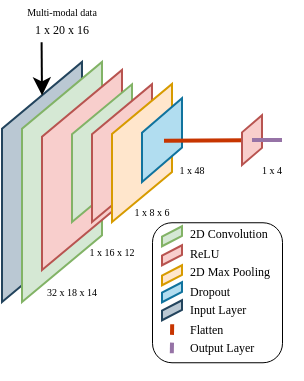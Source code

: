 <mxfile version="22.1.5" type="github">
  <diagram name="Page-1" id="f-5v2sI5h4t3cFkbrv8b">
    <mxGraphModel dx="330" dy="170" grid="1" gridSize="10" guides="1" tooltips="1" connect="1" arrows="1" fold="1" page="1" pageScale="1" pageWidth="850" pageHeight="1100" math="0" shadow="0">
      <root>
        <mxCell id="0" />
        <mxCell id="1" parent="0" />
        <mxCell id="Wa3p7uX86l7QjgIijev7-98" value="" style="rounded=1;whiteSpace=wrap;html=1;strokeWidth=0.5;" parent="1" vertex="1">
          <mxGeometry x="235" y="120.13" width="65" height="70" as="geometry" />
        </mxCell>
        <mxCell id="Wa3p7uX86l7QjgIijev7-48" value="" style="verticalLabelPosition=bottom;verticalAlign=top;html=1;shape=mxgraph.infographic.parallelogram;dx=16.69;fillColor=#bac8d3;strokeColor=#23445d;flipH=0;flipV=1;direction=south;" parent="1" vertex="1">
          <mxGeometry x="160" y="40" width="40" height="120" as="geometry" />
        </mxCell>
        <mxCell id="Wa3p7uX86l7QjgIijev7-49" value="" style="verticalLabelPosition=bottom;verticalAlign=top;html=1;shape=mxgraph.infographic.parallelogram;dx=16.69;fillColor=#d5e8d4;strokeColor=#82b366;flipH=0;flipV=1;direction=south;" parent="1" vertex="1">
          <mxGeometry x="170" y="40" width="40" height="120" as="geometry" />
        </mxCell>
        <mxCell id="Wa3p7uX86l7QjgIijev7-71" value="&lt;p style=&quot;font-size: 6px; line-height: 60%;&quot;&gt;&lt;span data-darkreader-inline-color=&quot;&quot; data-darkreader-inline-bgcolor=&quot;&quot; style=&quot;font-family: DQD_PXNZRMz7GEKOn7Fx; background-color: initial; color: rgb(0, 0, 0); font-weight: normal; --darkreader-inline-bgcolor: initial; --darkreader-inline-color: #bab8b6; font-size: 6px;&quot;&gt;&lt;font style=&quot;font-size: 6px;&quot;&gt;2D Convolution&lt;/font&gt;&lt;/span&gt;&lt;/p&gt;&lt;p style=&quot;font-size: 6px; line-height: 60%;&quot;&gt;&lt;font face=&quot;DQD_PXNZRMz7GEKOn7Fx&quot; style=&quot;font-size: 6px;&quot;&gt;ReLU&lt;/font&gt;&lt;/p&gt;&lt;p style=&quot;font-size: 6px; line-height: 60%;&quot;&gt;&lt;span data-darkreader-inline-color=&quot;&quot; data-darkreader-inline-bgcolor=&quot;&quot; style=&quot;font-family: DQD_PXNZRMz7GEKOn7Fx; background-color: initial; color: rgb(0, 0, 0); font-weight: normal; --darkreader-inline-bgcolor: initial; --darkreader-inline-color: #bab8b6; font-size: 6px;&quot;&gt;&lt;font style=&quot;font-size: 6px;&quot;&gt;2D Max Pooling&amp;nbsp;&lt;/font&gt;&lt;/span&gt;&lt;/p&gt;&lt;p style=&quot;font-size: 6px; line-height: 60%;&quot;&gt;&lt;span data-darkreader-inline-color=&quot;&quot; data-darkreader-inline-bgcolor=&quot;&quot; style=&quot;font-family: DQD_PXNZRMz7GEKOn7Fx; background-color: initial; color: rgb(0, 0, 0); font-weight: normal; --darkreader-inline-bgcolor: initial; --darkreader-inline-color: #bab8b6; font-size: 6px;&quot;&gt;&lt;font style=&quot;font-size: 6px;&quot;&gt;Dropout&lt;/font&gt;&lt;/span&gt;&lt;/p&gt;&lt;p style=&quot;font-size: 6px; line-height: 60%;&quot;&gt;&lt;span data-darkreader-inline-color=&quot;&quot; data-darkreader-inline-bgcolor=&quot;&quot; style=&quot;background-color: initial; color: rgb(0, 0, 0); font-family: DQD_PXNZRMz7GEKOn7Fx; --darkreader-inline-bgcolor: initial; --darkreader-inline-color: #bab8b6;&quot;&gt;Input Layer&lt;/span&gt;&lt;/p&gt;&lt;p style=&quot;font-size: 6px; line-height: 60%;&quot;&gt;&lt;span data-darkreader-inline-color=&quot;&quot; data-darkreader-inline-bgcolor=&quot;&quot; style=&quot;background-color: initial; color: rgb(0, 0, 0); font-family: DQD_PXNZRMz7GEKOn7Fx; --darkreader-inline-bgcolor: initial; --darkreader-inline-color: #bab8b6;&quot;&gt;Flatten&lt;/span&gt;&lt;/p&gt;&lt;p style=&quot;font-size: 6px; line-height: 60%;&quot;&gt;&lt;span data-darkreader-inline-color=&quot;&quot; data-darkreader-inline-bgcolor=&quot;&quot; style=&quot;font-family: DQD_PXNZRMz7GEKOn7Fx; background-color: initial; color: rgb(0, 0, 0); --darkreader-inline-bgcolor: initial; --darkreader-inline-color: #bab8b6;&quot;&gt;Output Layer&lt;/span&gt;&lt;/p&gt;" style="text;html=1;strokeColor=none;fillColor=none;spacing=0;spacingTop=0;whiteSpace=wrap;overflow=hidden;rounded=0;verticalAlign=middle;fontSize=6;" parent="1" vertex="1">
          <mxGeometry x="254" y="111.88" width="51" height="86.25" as="geometry" />
        </mxCell>
        <mxCell id="Wa3p7uX86l7QjgIijev7-73" value="&lt;p style=&quot;line-height: 40%; font-size: 5px;&quot;&gt;&lt;span data-darkreader-inline-color=&quot;&quot; data-darkreader-inline-bgcolor=&quot;&quot; style=&quot;background-color: initial; color: rgb(0, 0, 0); font-family: &amp;quot;Times New Roman&amp;quot;; --darkreader-inline-bgcolor: initial; --darkreader-inline-color: #bab8b6; font-size: 5px;&quot;&gt;Multi-modal data&lt;/span&gt;&lt;/p&gt;&lt;p style=&quot;line-height: 40%; font-size: 6px;&quot;&gt;&lt;span data-darkreader-inline-color=&quot;&quot; data-darkreader-inline-bgcolor=&quot;&quot; style=&quot;background-color: initial; color: rgb(0, 0, 0); font-family: &amp;quot;Times New Roman&amp;quot;; --darkreader-inline-bgcolor: initial; --darkreader-inline-color: #bab8b6;&quot;&gt;1 x 20 x 16&lt;/span&gt;&lt;/p&gt;" style="text;html=1;strokeColor=none;fillColor=none;align=center;verticalAlign=middle;whiteSpace=wrap;rounded=0;spacing=0;fontSize=5;" parent="1" vertex="1">
          <mxGeometry x="160" y="10" width="60" height="20" as="geometry" />
        </mxCell>
        <mxCell id="Wa3p7uX86l7QjgIijev7-92" value="" style="verticalLabelPosition=bottom;verticalAlign=top;html=1;shape=mxgraph.infographic.parallelogram;dx=2.58;fillColor=#d5e8d4;strokeColor=#82b366;flipH=0;flipV=1;direction=south;" parent="1" vertex="1">
          <mxGeometry x="240" y="122.13" width="10" height="10" as="geometry" />
        </mxCell>
        <mxCell id="Wa3p7uX86l7QjgIijev7-94" value="" style="verticalLabelPosition=bottom;verticalAlign=top;html=1;shape=mxgraph.infographic.parallelogram;dx=2.58;fillColor=#ffe6cc;strokeColor=#d79b00;flipH=0;flipV=1;direction=south;" parent="1" vertex="1">
          <mxGeometry x="240" y="141.63" width="10" height="10" as="geometry" />
        </mxCell>
        <mxCell id="Wa3p7uX86l7QjgIijev7-97" value="" style="endArrow=none;html=1;rounded=0;fillColor=#e1d5e7;strokeColor=#9673a6;strokeWidth=2;shadow=0;" parent="1" edge="1">
          <mxGeometry width="50" height="50" relative="1" as="geometry">
            <mxPoint x="244.91" y="185.63" as="sourcePoint" />
            <mxPoint x="245" y="180.32" as="targetPoint" />
          </mxGeometry>
        </mxCell>
        <mxCell id="1PAW9AeHxecQ88r_GMkN-1" value="" style="endArrow=classic;html=1;rounded=0;exitX=0.33;exitY=1.009;exitDx=0;exitDy=0;entryX=0;entryY=0.5;entryDx=103.31;entryDy=0;entryPerimeter=0;exitPerimeter=0;" edge="1" parent="1" source="Wa3p7uX86l7QjgIijev7-73" target="Wa3p7uX86l7QjgIijev7-48">
          <mxGeometry width="50" height="50" relative="1" as="geometry">
            <mxPoint x="180" y="80" as="sourcePoint" />
            <mxPoint x="230" y="30" as="targetPoint" />
          </mxGeometry>
        </mxCell>
        <mxCell id="1PAW9AeHxecQ88r_GMkN-2" value="" style="verticalLabelPosition=bottom;verticalAlign=top;html=1;shape=mxgraph.infographic.parallelogram;dx=16.69;flipH=0;flipV=1;direction=south;fillColor=#f8cecc;strokeColor=#b85450;" vertex="1" parent="1">
          <mxGeometry x="180" y="44" width="40" height="100" as="geometry" />
        </mxCell>
        <mxCell id="Wa3p7uX86l7QjgIijev7-52" value="" style="verticalLabelPosition=bottom;verticalAlign=top;html=1;shape=mxgraph.infographic.parallelogram;dx=12.47;fillColor=#d5e8d4;strokeColor=#82b366;flipH=0;flipV=1;direction=south;" parent="1" vertex="1">
          <mxGeometry x="195" y="51.13" width="30" height="68.87" as="geometry" />
        </mxCell>
        <mxCell id="1PAW9AeHxecQ88r_GMkN-3" value="" style="verticalLabelPosition=bottom;verticalAlign=top;html=1;shape=mxgraph.infographic.parallelogram;dx=12.47;fillColor=#f8cecc;strokeColor=#b85450;flipH=0;flipV=1;direction=south;" vertex="1" parent="1">
          <mxGeometry x="205" y="51.12" width="30" height="68.88" as="geometry" />
        </mxCell>
        <mxCell id="1PAW9AeHxecQ88r_GMkN-4" value="" style="verticalLabelPosition=bottom;verticalAlign=top;html=1;shape=mxgraph.infographic.parallelogram;dx=12.47;fillColor=#ffe6cc;strokeColor=#d79b00;flipH=0;flipV=1;direction=south;" vertex="1" parent="1">
          <mxGeometry x="215" y="51" width="30" height="69" as="geometry" />
        </mxCell>
        <mxCell id="Wa3p7uX86l7QjgIijev7-63" value="" style="verticalLabelPosition=bottom;verticalAlign=top;html=1;shape=mxgraph.infographic.parallelogram;dx=8.62;fillColor=#b1ddf0;strokeColor=#10739e;flipH=0;flipV=1;direction=south;" parent="1" vertex="1">
          <mxGeometry x="230" y="58.13" width="20" height="41.87" as="geometry" />
        </mxCell>
        <mxCell id="1PAW9AeHxecQ88r_GMkN-7" value="" style="endArrow=none;html=1;rounded=0;fillColor=#fa6800;strokeColor=#C73500;strokeWidth=2;shadow=0;exitX=0.498;exitY=0.764;exitDx=0;exitDy=0;exitPerimeter=0;" edge="1" parent="1" source="1PAW9AeHxecQ88r_GMkN-24">
          <mxGeometry width="50" height="50" relative="1" as="geometry">
            <mxPoint x="276" y="79.37" as="sourcePoint" />
            <mxPoint x="241" y="79.37" as="targetPoint" />
          </mxGeometry>
        </mxCell>
        <mxCell id="1PAW9AeHxecQ88r_GMkN-12" value="&lt;p style=&quot;line-height: 40%; font-size: 5px;&quot;&gt;&lt;span data-darkreader-inline-color=&quot;&quot; data-darkreader-inline-bgcolor=&quot;&quot; style=&quot;background-color: initial; color: rgb(0, 0, 0); font-family: &amp;quot;Times New Roman&amp;quot;; --darkreader-inline-bgcolor: initial; --darkreader-inline-color: #bab8b6;&quot;&gt;32 x 18 x 14&lt;/span&gt;&lt;br&gt;&lt;/p&gt;" style="text;html=1;strokeColor=none;fillColor=none;align=center;verticalAlign=middle;whiteSpace=wrap;rounded=0;spacing=0;fontSize=5;" vertex="1" parent="1">
          <mxGeometry x="180" y="150" width="30" height="10" as="geometry" />
        </mxCell>
        <mxCell id="1PAW9AeHxecQ88r_GMkN-13" value="&lt;p style=&quot;line-height: 40%; font-size: 5px;&quot;&gt;&lt;span data-darkreader-inline-color=&quot;&quot; data-darkreader-inline-bgcolor=&quot;&quot; style=&quot;background-color: initial; color: rgb(0, 0, 0); font-family: &amp;quot;Times New Roman&amp;quot;; --darkreader-inline-bgcolor: initial; --darkreader-inline-color: #bab8b6;&quot;&gt;1 x 16 x 12&lt;/span&gt;&lt;br&gt;&lt;/p&gt;" style="text;html=1;strokeColor=none;fillColor=none;align=center;verticalAlign=middle;whiteSpace=wrap;rounded=0;spacing=0;fontSize=5;" vertex="1" parent="1">
          <mxGeometry x="200" y="129.5" width="30" height="10" as="geometry" />
        </mxCell>
        <mxCell id="1PAW9AeHxecQ88r_GMkN-16" value="&lt;p style=&quot;line-height: 40%; font-size: 5px;&quot;&gt;&lt;span data-darkreader-inline-color=&quot;&quot; data-darkreader-inline-bgcolor=&quot;&quot; style=&quot;background-color: initial; color: rgb(0, 0, 0); font-family: &amp;quot;Times New Roman&amp;quot;; --darkreader-inline-bgcolor: initial; --darkreader-inline-color: #bab8b6;&quot;&gt;1 x 8 x 6&lt;/span&gt;&lt;br&gt;&lt;/p&gt;" style="text;html=1;strokeColor=none;fillColor=none;align=center;verticalAlign=middle;whiteSpace=wrap;rounded=0;spacing=0;fontSize=5;" vertex="1" parent="1">
          <mxGeometry x="220" y="110" width="30" height="10" as="geometry" />
        </mxCell>
        <mxCell id="1PAW9AeHxecQ88r_GMkN-17" value="&lt;p style=&quot;line-height: 40%; font-size: 5px;&quot;&gt;&lt;span data-darkreader-inline-color=&quot;&quot; data-darkreader-inline-bgcolor=&quot;&quot; style=&quot;background-color: initial; color: rgb(0, 0, 0); font-family: &amp;quot;Times New Roman&amp;quot;; --darkreader-inline-bgcolor: initial; --darkreader-inline-color: #bab8b6;&quot;&gt;1 x 48&lt;/span&gt;&lt;br&gt;&lt;/p&gt;" style="text;html=1;strokeColor=none;fillColor=none;align=center;verticalAlign=middle;whiteSpace=wrap;rounded=0;spacing=0;fontSize=5;" vertex="1" parent="1">
          <mxGeometry x="240" y="89" width="30" height="10" as="geometry" />
        </mxCell>
        <mxCell id="1PAW9AeHxecQ88r_GMkN-18" value="&lt;p style=&quot;line-height: 40%; font-size: 5px;&quot;&gt;&lt;span data-darkreader-inline-color=&quot;&quot; data-darkreader-inline-bgcolor=&quot;&quot; style=&quot;background-color: initial; color: rgb(0, 0, 0); font-family: &amp;quot;Times New Roman&amp;quot;; --darkreader-inline-bgcolor: initial; --darkreader-inline-color: #bab8b6;&quot;&gt;1 x 4&lt;/span&gt;&lt;br&gt;&lt;/p&gt;" style="text;html=1;strokeColor=none;fillColor=none;align=center;verticalAlign=middle;whiteSpace=wrap;rounded=0;spacing=0;fontSize=5;" vertex="1" parent="1">
          <mxGeometry x="280" y="89" width="30" height="10" as="geometry" />
        </mxCell>
        <mxCell id="1PAW9AeHxecQ88r_GMkN-20" value="" style="verticalLabelPosition=bottom;verticalAlign=top;html=1;shape=mxgraph.infographic.parallelogram;dx=2.58;fillColor=#f8cecc;strokeColor=#b85450;flipH=0;flipV=1;direction=south;" vertex="1" parent="1">
          <mxGeometry x="240" y="131.63" width="10" height="10" as="geometry" />
        </mxCell>
        <mxCell id="1PAW9AeHxecQ88r_GMkN-21" value="" style="verticalLabelPosition=bottom;verticalAlign=top;html=1;shape=mxgraph.infographic.parallelogram;dx=2.58;flipH=0;flipV=1;direction=south;fillColor=#b1ddf0;strokeColor=#10739e;" vertex="1" parent="1">
          <mxGeometry x="240" y="150.13" width="10" height="10" as="geometry" />
        </mxCell>
        <mxCell id="1PAW9AeHxecQ88r_GMkN-22" value="" style="endArrow=none;html=1;rounded=0;fillColor=#fa6800;strokeColor=#C73500;strokeWidth=2;shadow=0;" edge="1" parent="1">
          <mxGeometry width="50" height="50" relative="1" as="geometry">
            <mxPoint x="245.0" y="176.44" as="sourcePoint" />
            <mxPoint x="245.09" y="171.13" as="targetPoint" />
          </mxGeometry>
        </mxCell>
        <mxCell id="1PAW9AeHxecQ88r_GMkN-24" value="" style="verticalLabelPosition=bottom;verticalAlign=top;html=1;shape=mxgraph.infographic.parallelogram;dx=4.29;fillColor=#f8cecc;strokeColor=#b85450;flipH=0;flipV=1;direction=south;" vertex="1" parent="1">
          <mxGeometry x="280" y="66.6" width="10" height="24.93" as="geometry" />
        </mxCell>
        <mxCell id="1PAW9AeHxecQ88r_GMkN-10" value="" style="endArrow=none;html=1;rounded=0;fillColor=#e1d5e7;strokeColor=#9673a6;strokeWidth=2;shadow=0;endSize=2;startSize=2;" edge="1" parent="1">
          <mxGeometry width="50" height="50" relative="1" as="geometry">
            <mxPoint x="300" y="79" as="sourcePoint" />
            <mxPoint x="285" y="78.99" as="targetPoint" />
          </mxGeometry>
        </mxCell>
        <mxCell id="1PAW9AeHxecQ88r_GMkN-25" value="" style="verticalLabelPosition=bottom;verticalAlign=top;html=1;shape=mxgraph.infographic.parallelogram;dx=2.58;flipH=0;flipV=1;direction=south;fillColor=#bac8d3;strokeColor=#23445d;" vertex="1" parent="1">
          <mxGeometry x="240" y="159.13" width="10" height="10" as="geometry" />
        </mxCell>
      </root>
    </mxGraphModel>
  </diagram>
</mxfile>
